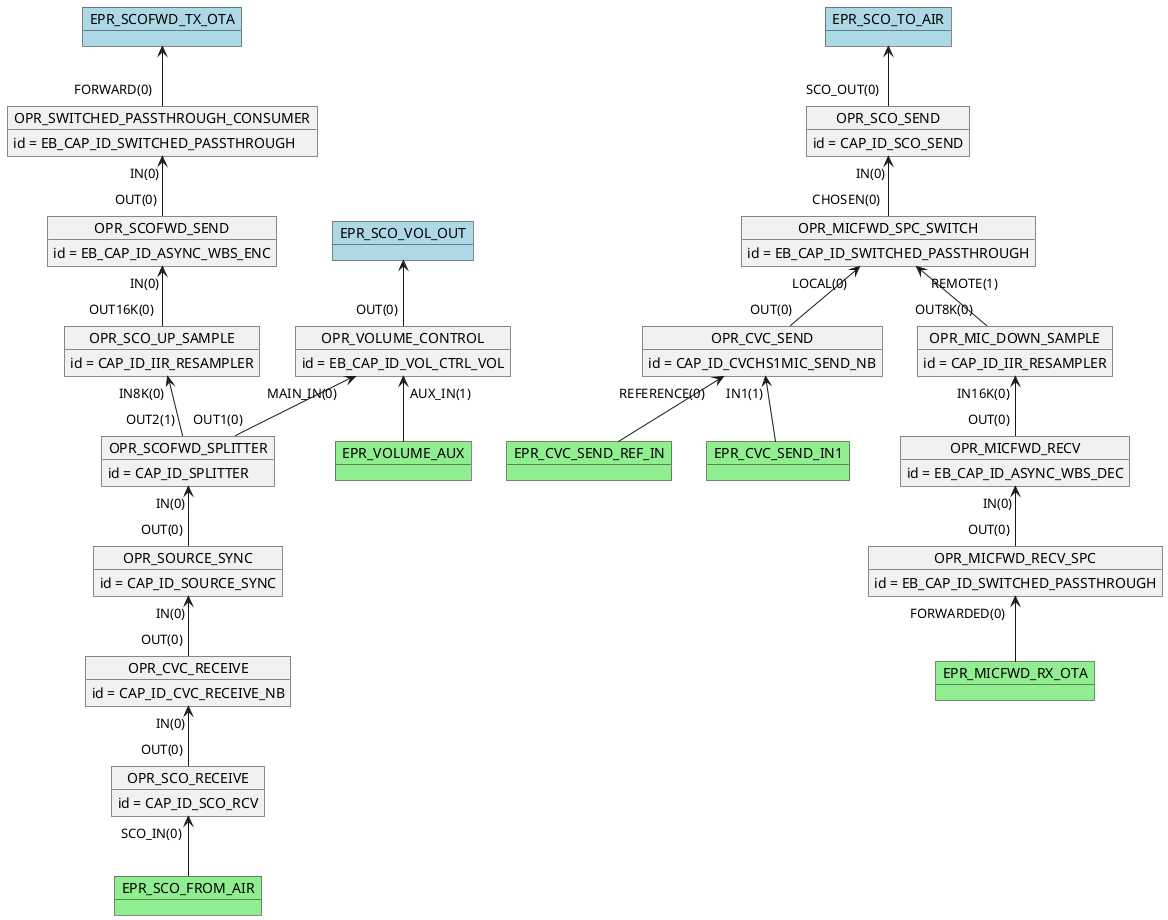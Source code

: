 @startuml

    object OPR_SCO_RECEIVE
    OPR_SCO_RECEIVE : id = CAP_ID_SCO_RCV
    object OPR_SCO_SEND
    OPR_SCO_SEND : id = CAP_ID_SCO_SEND
    object OPR_CVC_RECEIVE
    OPR_CVC_RECEIVE : id = CAP_ID_CVC_RECEIVE_NB
    object OPR_SCOFWD_SPLITTER
    OPR_SCOFWD_SPLITTER : id = CAP_ID_SPLITTER
    object OPR_SWITCHED_PASSTHROUGH_CONSUMER
    OPR_SWITCHED_PASSTHROUGH_CONSUMER : id = EB_CAP_ID_SWITCHED_PASSTHROUGH
    object OPR_SCOFWD_SEND
    OPR_SCOFWD_SEND : id = EB_CAP_ID_ASYNC_WBS_ENC
    object OPR_CVC_SEND
    OPR_CVC_SEND : id = CAP_ID_CVCHS1MIC_SEND_NB
    object OPR_SCO_UP_SAMPLE
    OPR_SCO_UP_SAMPLE : id = CAP_ID_IIR_RESAMPLER
    object OPR_MIC_DOWN_SAMPLE
    OPR_MIC_DOWN_SAMPLE : id = CAP_ID_IIR_RESAMPLER
    object OPR_SOURCE_SYNC
    OPR_SOURCE_SYNC : id = CAP_ID_SOURCE_SYNC
    object OPR_VOLUME_CONTROL
    OPR_VOLUME_CONTROL : id = EB_CAP_ID_VOL_CTRL_VOL
    object OPR_MICFWD_RECV
    OPR_MICFWD_RECV : id = EB_CAP_ID_ASYNC_WBS_DEC
    object OPR_MICFWD_RECV_SPC
    OPR_MICFWD_RECV_SPC : id = EB_CAP_ID_SWITCHED_PASSTHROUGH
    object OPR_MICFWD_SPC_SWITCH
    OPR_MICFWD_SPC_SWITCH : id = EB_CAP_ID_SWITCHED_PASSTHROUGH
    OPR_CVC_RECEIVE "IN(0)"<-- "OUT(0)" OPR_SCO_RECEIVE
    OPR_SOURCE_SYNC "IN(0)"<-- "OUT(0)" OPR_CVC_RECEIVE
    OPR_SCOFWD_SPLITTER "IN(0)"<-- "OUT(0)" OPR_SOURCE_SYNC
    OPR_VOLUME_CONTROL "MAIN_IN(0)"<-- "OUT1(0)" OPR_SCOFWD_SPLITTER
    OPR_SCO_UP_SAMPLE "IN8K(0)"<-- "OUT2(1)" OPR_SCOFWD_SPLITTER
    OPR_SCOFWD_SEND "IN(0)"<-- "OUT16K(0)" OPR_SCO_UP_SAMPLE
    OPR_SWITCHED_PASSTHROUGH_CONSUMER "IN(0)"<-- "OUT(0)" OPR_SCOFWD_SEND
    OPR_MICFWD_SPC_SWITCH "LOCAL(0)"<-- "OUT(0)" OPR_CVC_SEND
    OPR_MICFWD_RECV "IN(0)"<-- "OUT(0)" OPR_MICFWD_RECV_SPC
    OPR_MIC_DOWN_SAMPLE "IN16K(0)"<-- "OUT(0)" OPR_MICFWD_RECV
    OPR_MICFWD_SPC_SWITCH "REMOTE(1)"<-- "OUT8K(0)" OPR_MIC_DOWN_SAMPLE
    OPR_SCO_SEND "IN(0)"<-- "CHOSEN(0)" OPR_MICFWD_SPC_SWITCH
    object EPR_SCO_FROM_AIR #lightgreen
    OPR_SCO_RECEIVE "SCO_IN(0)" <-- EPR_SCO_FROM_AIR
    object EPR_VOLUME_AUX #lightgreen
    OPR_VOLUME_CONTROL "AUX_IN(1)" <-- EPR_VOLUME_AUX
    object EPR_MICFWD_RX_OTA #lightgreen
    OPR_MICFWD_RECV_SPC "FORWARDED(0)" <-- EPR_MICFWD_RX_OTA
    object EPR_CVC_SEND_REF_IN #lightgreen
    OPR_CVC_SEND "REFERENCE(0)" <-- EPR_CVC_SEND_REF_IN
    object EPR_CVC_SEND_IN1 #lightgreen
    OPR_CVC_SEND "IN1(1)" <-- EPR_CVC_SEND_IN1
    object EPR_SCO_TO_AIR #lightblue
    EPR_SCO_TO_AIR <-- "SCO_OUT(0)" OPR_SCO_SEND
    object EPR_SCOFWD_TX_OTA #lightblue
    EPR_SCOFWD_TX_OTA <-- "FORWARD(0)" OPR_SWITCHED_PASSTHROUGH_CONSUMER
    object EPR_SCO_VOL_OUT #lightblue
    EPR_SCO_VOL_OUT <-- "OUT(0)" OPR_VOLUME_CONTROL
@enduml
